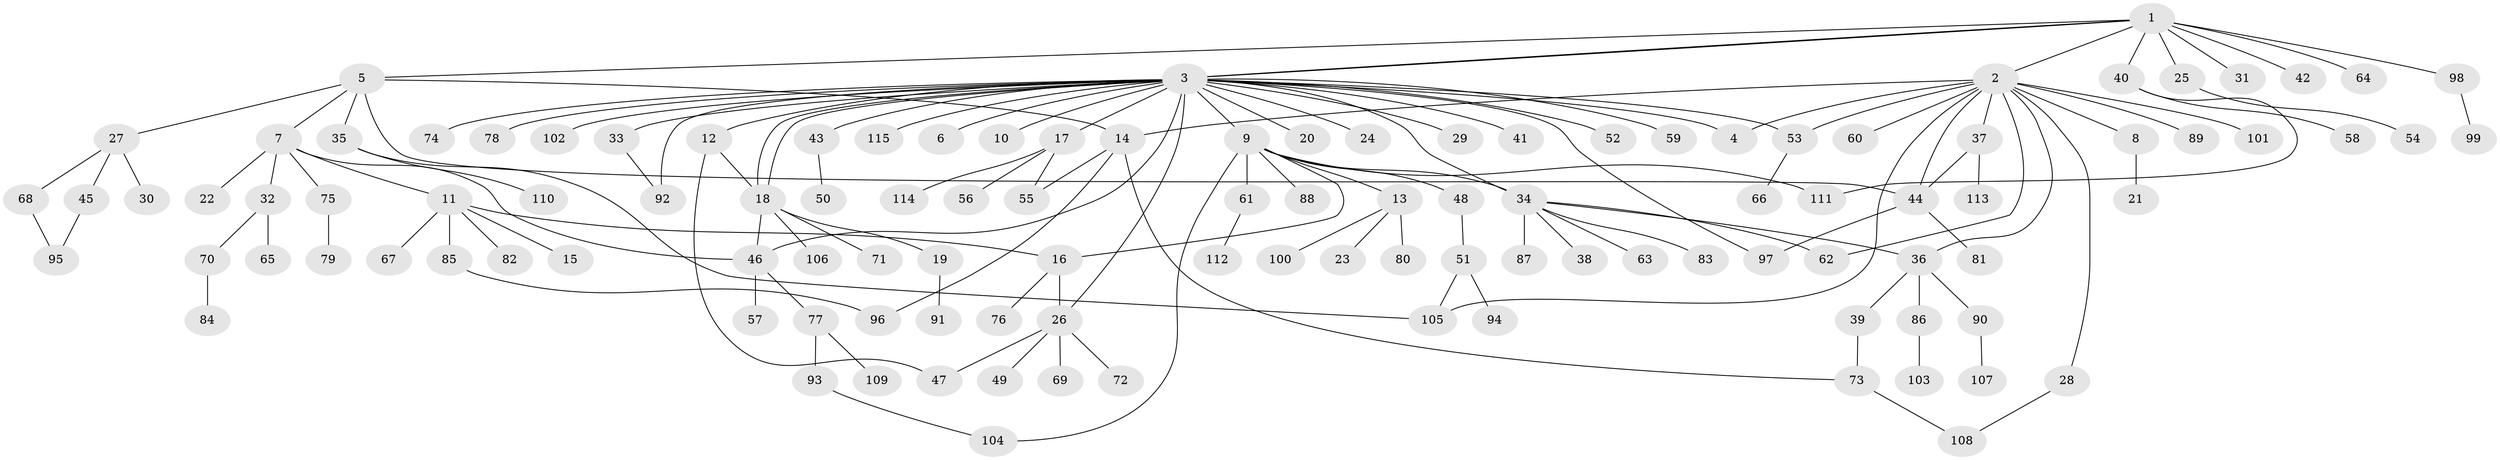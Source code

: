 // coarse degree distribution, {10: 0.011764705882352941, 14: 0.011764705882352941, 25: 0.011764705882352941, 2: 0.12941176470588237, 6: 0.011764705882352941, 1: 0.6, 5: 0.058823529411764705, 9: 0.023529411764705882, 3: 0.09411764705882353, 4: 0.03529411764705882, 7: 0.011764705882352941}
// Generated by graph-tools (version 1.1) at 2025/23/03/03/25 07:23:50]
// undirected, 115 vertices, 141 edges
graph export_dot {
graph [start="1"]
  node [color=gray90,style=filled];
  1;
  2;
  3;
  4;
  5;
  6;
  7;
  8;
  9;
  10;
  11;
  12;
  13;
  14;
  15;
  16;
  17;
  18;
  19;
  20;
  21;
  22;
  23;
  24;
  25;
  26;
  27;
  28;
  29;
  30;
  31;
  32;
  33;
  34;
  35;
  36;
  37;
  38;
  39;
  40;
  41;
  42;
  43;
  44;
  45;
  46;
  47;
  48;
  49;
  50;
  51;
  52;
  53;
  54;
  55;
  56;
  57;
  58;
  59;
  60;
  61;
  62;
  63;
  64;
  65;
  66;
  67;
  68;
  69;
  70;
  71;
  72;
  73;
  74;
  75;
  76;
  77;
  78;
  79;
  80;
  81;
  82;
  83;
  84;
  85;
  86;
  87;
  88;
  89;
  90;
  91;
  92;
  93;
  94;
  95;
  96;
  97;
  98;
  99;
  100;
  101;
  102;
  103;
  104;
  105;
  106;
  107;
  108;
  109;
  110;
  111;
  112;
  113;
  114;
  115;
  1 -- 2;
  1 -- 3;
  1 -- 3;
  1 -- 5;
  1 -- 25;
  1 -- 31;
  1 -- 40;
  1 -- 42;
  1 -- 64;
  1 -- 98;
  2 -- 4;
  2 -- 8;
  2 -- 14;
  2 -- 28;
  2 -- 36;
  2 -- 37;
  2 -- 44;
  2 -- 53;
  2 -- 60;
  2 -- 62;
  2 -- 89;
  2 -- 101;
  2 -- 105;
  3 -- 4;
  3 -- 6;
  3 -- 9;
  3 -- 10;
  3 -- 12;
  3 -- 17;
  3 -- 18;
  3 -- 18;
  3 -- 20;
  3 -- 24;
  3 -- 26;
  3 -- 29;
  3 -- 33;
  3 -- 34;
  3 -- 41;
  3 -- 43;
  3 -- 46;
  3 -- 52;
  3 -- 53;
  3 -- 59;
  3 -- 74;
  3 -- 78;
  3 -- 92;
  3 -- 97;
  3 -- 102;
  3 -- 115;
  5 -- 7;
  5 -- 14;
  5 -- 27;
  5 -- 35;
  5 -- 44;
  7 -- 11;
  7 -- 22;
  7 -- 32;
  7 -- 46;
  7 -- 75;
  8 -- 21;
  9 -- 13;
  9 -- 16;
  9 -- 34;
  9 -- 48;
  9 -- 61;
  9 -- 88;
  9 -- 104;
  9 -- 111;
  11 -- 15;
  11 -- 16;
  11 -- 67;
  11 -- 82;
  11 -- 85;
  12 -- 18;
  12 -- 47;
  13 -- 23;
  13 -- 80;
  13 -- 100;
  14 -- 55;
  14 -- 73;
  14 -- 96;
  16 -- 26;
  16 -- 76;
  17 -- 55;
  17 -- 56;
  17 -- 114;
  18 -- 19;
  18 -- 46;
  18 -- 71;
  18 -- 106;
  19 -- 91;
  25 -- 54;
  26 -- 47;
  26 -- 49;
  26 -- 69;
  26 -- 72;
  27 -- 30;
  27 -- 45;
  27 -- 68;
  28 -- 108;
  32 -- 65;
  32 -- 70;
  33 -- 92;
  34 -- 36;
  34 -- 38;
  34 -- 62;
  34 -- 63;
  34 -- 83;
  34 -- 87;
  35 -- 105;
  35 -- 110;
  36 -- 39;
  36 -- 86;
  36 -- 90;
  37 -- 44;
  37 -- 113;
  39 -- 73;
  40 -- 58;
  40 -- 111;
  43 -- 50;
  44 -- 81;
  44 -- 97;
  45 -- 95;
  46 -- 57;
  46 -- 77;
  48 -- 51;
  51 -- 94;
  51 -- 105;
  53 -- 66;
  61 -- 112;
  68 -- 95;
  70 -- 84;
  73 -- 108;
  75 -- 79;
  77 -- 93;
  77 -- 109;
  85 -- 96;
  86 -- 103;
  90 -- 107;
  93 -- 104;
  98 -- 99;
}
